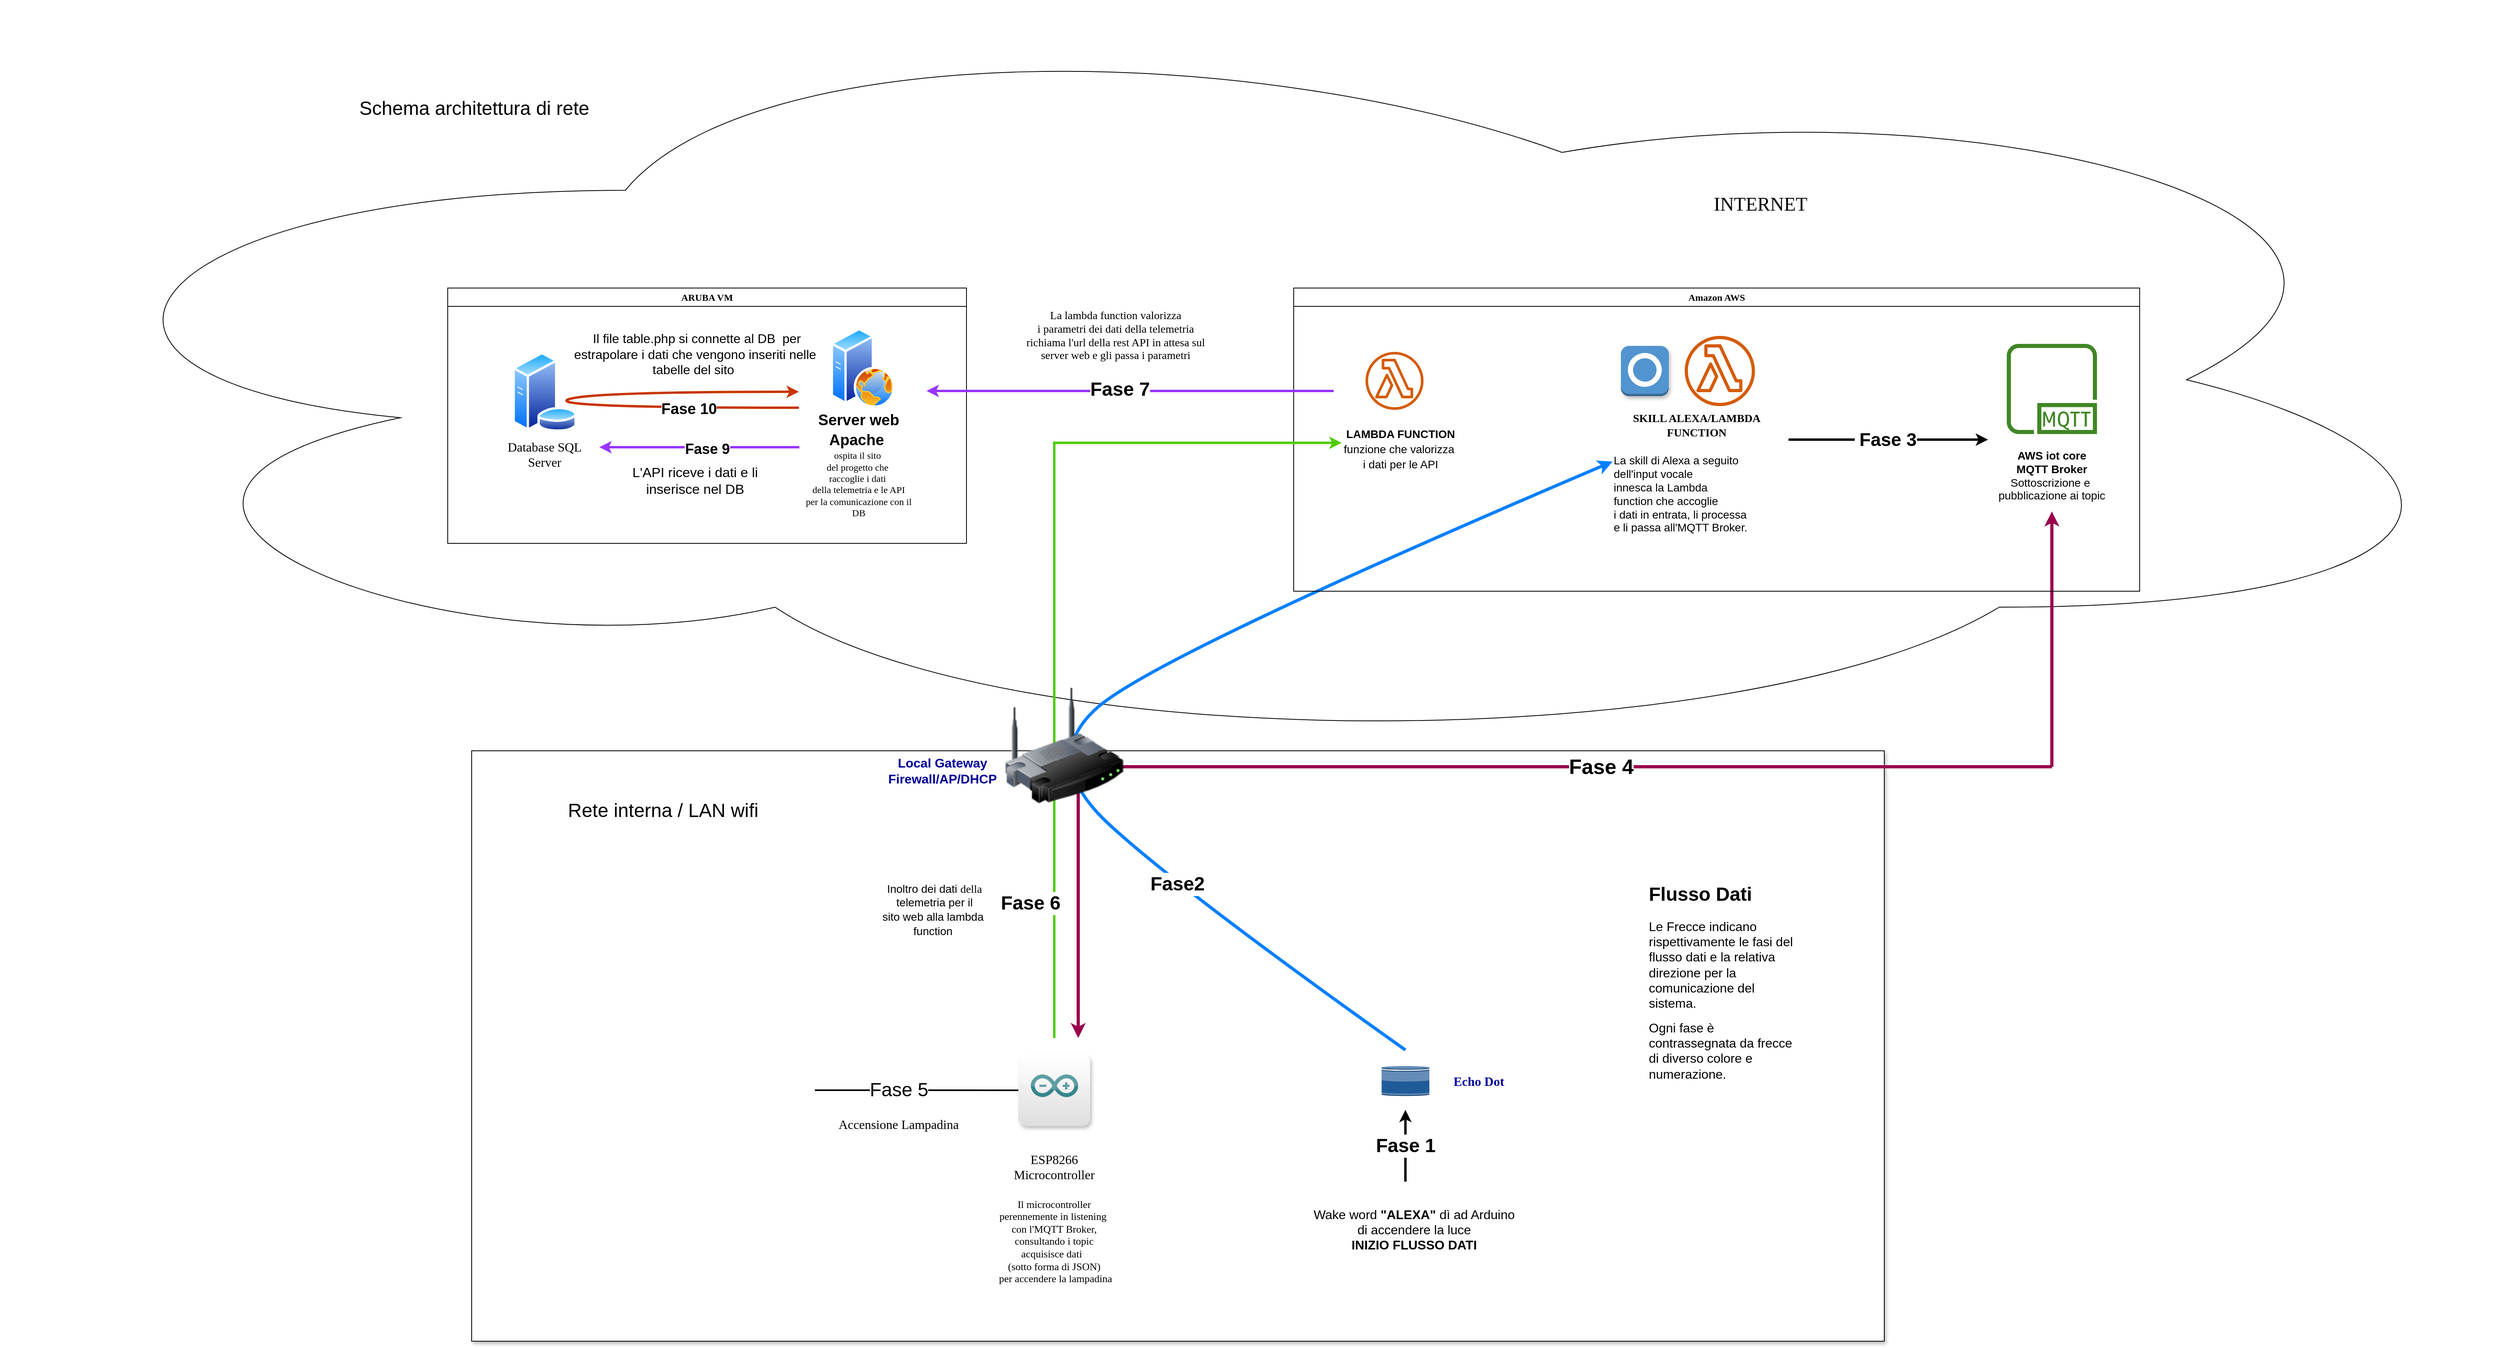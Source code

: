 <mxfile version="21.1.2" type="device">
  <diagram name="Pagina-1" id="lNyG0iZMY0uzDjgm9MJs">
    <mxGraphModel dx="5002" dy="2841" grid="1" gridSize="10" guides="1" tooltips="1" connect="1" arrows="1" fold="1" page="1" pageScale="1" pageWidth="827" pageHeight="1169" math="0" shadow="0">
      <root>
        <mxCell id="0" />
        <mxCell id="1" parent="0" />
        <mxCell id="HtFOZcORNgBp2hoZurv1-55" value="" style="ellipse;shape=cloud;whiteSpace=wrap;html=1;fontFamily=Verdana;" parent="1" vertex="1">
          <mxGeometry x="-1000" y="-360" width="3130" height="950" as="geometry" />
        </mxCell>
        <mxCell id="m7f5kQaSoGpUMyVqQ2y5-66" value="" style="rounded=0;whiteSpace=wrap;html=1;shadow=1;sketch=0;strokeWidth=1;fontSize=18;" parent="1" vertex="1">
          <mxGeometry x="-410" y="580" width="1770" height="740" as="geometry" />
        </mxCell>
        <mxCell id="mM42YZCOwHKFyKcgVUTa-10" value="" style="endArrow=classic;html=1;rounded=0;strokeColor=#99004D;strokeWidth=4;entryX=0.5;entryY=1;entryDx=0;entryDy=0;" parent="1" target="m7f5kQaSoGpUMyVqQ2y5-6" edge="1">
          <mxGeometry width="50" height="50" relative="1" as="geometry">
            <mxPoint x="1570" y="600" as="sourcePoint" />
            <mxPoint x="1640" y="480" as="targetPoint" />
          </mxGeometry>
        </mxCell>
        <mxCell id="mM42YZCOwHKFyKcgVUTa-11" value="" style="endArrow=none;html=1;rounded=0;strokeColor=#99004D;strokeWidth=4;" parent="1" edge="1">
          <mxGeometry width="50" height="50" relative="1" as="geometry">
            <mxPoint x="350" y="600" as="sourcePoint" />
            <mxPoint x="1570" y="600" as="targetPoint" />
          </mxGeometry>
        </mxCell>
        <mxCell id="mM42YZCOwHKFyKcgVUTa-15" value="&lt;font size=&quot;1&quot; style=&quot;&quot;&gt;&lt;b style=&quot;font-size: 26px;&quot;&gt;Fase 4&lt;/b&gt;&lt;/font&gt;" style="edgeLabel;html=1;align=center;verticalAlign=middle;resizable=0;points=[];" parent="mM42YZCOwHKFyKcgVUTa-11" vertex="1" connectable="0">
          <mxGeometry x="0.073" relative="1" as="geometry">
            <mxPoint as="offset" />
          </mxGeometry>
        </mxCell>
        <mxCell id="mM42YZCOwHKFyKcgVUTa-13" value="" style="endArrow=classic;html=1;rounded=0;strokeColor=#99004D;strokeWidth=4;" parent="1" edge="1">
          <mxGeometry width="50" height="50" relative="1" as="geometry">
            <mxPoint x="350" y="600" as="sourcePoint" />
            <mxPoint x="350" y="940" as="targetPoint" />
          </mxGeometry>
        </mxCell>
        <mxCell id="Spz0FUaXF8EfSYKeMBnP-3" value="" style="endArrow=classic;html=1;curved=1;strokeWidth=4;endSize=6;startSize=6;targetPerimeterSpacing=0;strokeColor=#007FFF;entryX=-0.002;entryY=0.375;entryDx=0;entryDy=0;entryPerimeter=0;" parent="1" target="4yUAu5zFGI80-g505zis-40" edge="1">
          <mxGeometry width="50" height="50" relative="1" as="geometry">
            <mxPoint x="760" y="955" as="sourcePoint" />
            <mxPoint x="660" y="270" as="targetPoint" />
            <Array as="points">
              <mxPoint x="477" y="754.02" />
              <mxPoint x="300" y="590" />
              <mxPoint x="450" y="460" />
            </Array>
          </mxGeometry>
        </mxCell>
        <mxCell id="m7f5kQaSoGpUMyVqQ2y5-19" value="&lt;b&gt;&lt;font style=&quot;font-size: 24px;&quot;&gt;Fase2&lt;/font&gt;&lt;/b&gt;" style="edgeLabel;html=1;align=center;verticalAlign=middle;resizable=0;points=[];fontSize=14;" parent="Spz0FUaXF8EfSYKeMBnP-3" vertex="1" connectable="0">
          <mxGeometry x="-0.496" y="-3" relative="1" as="geometry">
            <mxPoint as="offset" />
          </mxGeometry>
        </mxCell>
        <mxCell id="nqcas38NlcIq-hdDS8Ho-2" value="" style="outlineConnect=0;dashed=0;verticalLabelPosition=bottom;verticalAlign=top;align=left;html=1;shape=mxgraph.aws3.echo;fillColor=#205B99;gradientColor=none;" parent="1" vertex="1">
          <mxGeometry x="730" y="975.17" width="60" height="37.49" as="geometry" />
        </mxCell>
        <mxCell id="nqcas38NlcIq-hdDS8Ho-69" value="" style="endArrow=none;html=1;rounded=0;strokeColor=#000000;strokeWidth=2;fontFamily=Verdana;fontSize=16;jumpSize=14;" parent="1" source="_zHurpymJPWU05OiCDab-23" edge="1">
          <mxGeometry width="50" height="50" relative="1" as="geometry">
            <mxPoint x="182.502" y="1004.809" as="sourcePoint" />
            <mxPoint x="283.49" y="1005.44" as="targetPoint" />
          </mxGeometry>
        </mxCell>
        <mxCell id="m7f5kQaSoGpUMyVqQ2y5-45" value="Fase 5" style="edgeLabel;html=1;align=center;verticalAlign=middle;resizable=0;points=[];fontSize=24;" parent="nqcas38NlcIq-hdDS8Ho-69" vertex="1" connectable="0">
          <mxGeometry x="-0.206" y="1" relative="1" as="geometry">
            <mxPoint as="offset" />
          </mxGeometry>
        </mxCell>
        <mxCell id="nqcas38NlcIq-hdDS8Ho-75" value="" style="endArrow=classic;html=1;rounded=0;strokeColor=#000000;strokeWidth=3;fontFamily=Verdana;fontSize=16;jumpSize=19;fillColor=#6a00ff;" parent="1" edge="1">
          <mxGeometry width="50" height="50" relative="1" as="geometry">
            <mxPoint x="760" y="1120" as="sourcePoint" />
            <mxPoint x="760" y="1030" as="targetPoint" />
          </mxGeometry>
        </mxCell>
        <mxCell id="m7f5kQaSoGpUMyVqQ2y5-20" value="&lt;b&gt;&lt;font style=&quot;font-size: 24px;&quot;&gt;Fase 1&lt;/font&gt;&lt;/b&gt;" style="edgeLabel;html=1;align=center;verticalAlign=middle;resizable=0;points=[];fontSize=14;" parent="nqcas38NlcIq-hdDS8Ho-75" vertex="1" connectable="0">
          <mxGeometry x="-0.271" y="-2" relative="1" as="geometry">
            <mxPoint x="-2" y="-12" as="offset" />
          </mxGeometry>
        </mxCell>
        <mxCell id="sw7y_HFoDJOB996THsyk-18" value="&lt;font style=&quot;font-size: 24px;&quot;&gt;Schema architettura di rete&amp;nbsp;&amp;nbsp;&lt;/font&gt;" style="text;html=1;strokeColor=none;fillColor=none;align=center;verticalAlign=middle;whiteSpace=wrap;rounded=0;fontSize=18;" parent="1" vertex="1">
          <mxGeometry x="-580" y="-280" width="360" height="110" as="geometry" />
        </mxCell>
        <mxCell id="nqcas38NlcIq-hdDS8Ho-106" value="Database SQL&lt;br&gt;Server" style="aspect=fixed;perimeter=ellipsePerimeter;html=1;align=center;shadow=0;dashed=0;spacingTop=3;image;image=img/lib/active_directory/database_server.svg;strokeWidth=2;fontFamily=Verdana;fontSize=16;" parent="1" vertex="1">
          <mxGeometry x="-359.6" y="80" width="82" height="100" as="geometry" />
        </mxCell>
        <mxCell id="HtFOZcORNgBp2hoZurv1-12" value="" style="aspect=fixed;perimeter=ellipsePerimeter;html=1;align=center;shadow=0;dashed=0;spacingTop=3;image;image=img/lib/active_directory/web_server.svg;strokeWidth=2;fontFamily=Verdana;fontSize=16;" parent="1" vertex="1">
          <mxGeometry x="40" y="50" width="80" height="99.99" as="geometry" />
        </mxCell>
        <mxCell id="HtFOZcORNgBp2hoZurv1-32" value="" style="curved=1;endArrow=classic;html=1;rounded=0;strokeColor=#9933FF;strokeWidth=3;fontFamily=Verdana;fontSize=16;jumpSize=19;fillColor=#a0522d;exitX=0.004;exitY=0.354;exitDx=0;exitDy=0;exitPerimeter=0;" parent="1" source="m7f5kQaSoGpUMyVqQ2y5-56" edge="1">
          <mxGeometry width="50" height="50" relative="1" as="geometry">
            <mxPoint x="-10" y="199.5" as="sourcePoint" />
            <mxPoint x="-250" y="199.5" as="targetPoint" />
            <Array as="points">
              <mxPoint x="-114.33" y="199.5" />
            </Array>
          </mxGeometry>
        </mxCell>
        <mxCell id="m7f5kQaSoGpUMyVqQ2y5-60" value="&lt;b style=&quot;border-color: var(--border-color); background-color: rgb(251, 251, 251);&quot;&gt;&lt;font style=&quot;border-color: var(--border-color); font-size: 18px;&quot;&gt;Fase 9&lt;/font&gt;&lt;/b&gt;" style="edgeLabel;html=1;align=center;verticalAlign=middle;resizable=0;points=[];fontSize=14;" parent="HtFOZcORNgBp2hoZurv1-32" vertex="1" connectable="0">
          <mxGeometry x="0.083" y="1" relative="1" as="geometry">
            <mxPoint x="20" y="1" as="offset" />
          </mxGeometry>
        </mxCell>
        <mxCell id="HtFOZcORNgBp2hoZurv1-50" value="Amazon AWS" style="swimlane;whiteSpace=wrap;html=1;fontFamily=Verdana;" parent="1" vertex="1">
          <mxGeometry x="620" width="1060" height="380" as="geometry" />
        </mxCell>
        <mxCell id="4yUAu5zFGI80-g505zis-4" value="\" style="endArrow=classic;html=1;rounded=0;strokeColor=#000000;strokeWidth=3;fontFamily=Verdana;fontSize=16;jumpSize=19;fillColor=#60a917;" parent="HtFOZcORNgBp2hoZurv1-50" edge="1">
          <mxGeometry width="50" height="50" relative="1" as="geometry">
            <mxPoint x="620" y="190" as="sourcePoint" />
            <mxPoint x="870" y="190" as="targetPoint" />
            <Array as="points" />
          </mxGeometry>
        </mxCell>
        <mxCell id="m7f5kQaSoGpUMyVqQ2y5-21" value="&lt;b&gt;&lt;font style=&quot;font-size: 23px;&quot;&gt;&amp;nbsp;Fase 3&lt;/font&gt;&lt;/b&gt;" style="edgeLabel;html=1;align=center;verticalAlign=middle;resizable=0;points=[];fontSize=16;" parent="4yUAu5zFGI80-g505zis-4" vertex="1" connectable="0">
          <mxGeometry x="-0.164" y="-1" relative="1" as="geometry">
            <mxPoint x="16" y="-1" as="offset" />
          </mxGeometry>
        </mxCell>
        <mxCell id="4yUAu5zFGI80-g505zis-40" value="&lt;div style=&quot;font-size: 14px;&quot;&gt;&lt;b style=&quot;background-color: initial; border-color: var(--border-color); font-family: Verdana;&quot;&gt;&lt;font style=&quot;font-size: 14px;&quot;&gt;SKILL ALEXA/LAMBDA FUNCTION&lt;/font&gt;&lt;/b&gt;&lt;/div&gt;&lt;div style=&quot;font-size: 14px;&quot;&gt;&lt;b style=&quot;background-color: initial; border-color: var(--border-color); font-family: Verdana;&quot;&gt;&lt;font style=&quot;font-size: 14px;&quot;&gt;&lt;br&gt;&lt;/font&gt;&lt;/b&gt;&lt;/div&gt;&lt;font style=&quot;font-size: 14px;&quot;&gt;&lt;div style=&quot;text-align: left;&quot;&gt;&lt;span style=&quot;background-color: initial;&quot;&gt;La skill di Alexa a seguito&lt;/span&gt;&lt;/div&gt;&lt;div style=&quot;text-align: left;&quot;&gt;&lt;span style=&quot;background-color: initial;&quot;&gt;dell&#39;input vocale&lt;/span&gt;&lt;/div&gt;&lt;div style=&quot;text-align: left;&quot;&gt;&lt;span style=&quot;background-color: initial;&quot;&gt;innesca la Lambda&lt;/span&gt;&lt;/div&gt;&lt;div style=&quot;text-align: left;&quot;&gt;&lt;span style=&quot;background-color: initial;&quot;&gt;function che accoglie&amp;nbsp;&lt;/span&gt;&lt;/div&gt;&lt;/font&gt;&lt;div style=&quot;text-align: left; border-color: var(--border-color); font-size: 14px;&quot;&gt;&lt;span style=&quot;border-color: var(--border-color); background-color: initial;&quot;&gt;&lt;font style=&quot;font-size: 14px;&quot;&gt;&lt;font style=&quot;font-size: 14px;&quot;&gt;i dati in entrata, li processa&amp;nbsp;&lt;/font&gt;&lt;/font&gt;&lt;/span&gt;&lt;/div&gt;&lt;div style=&quot;text-align: left; border-color: var(--border-color); font-size: 14px;&quot;&gt;&lt;span style=&quot;background-color: initial;&quot;&gt;e li passa all&#39;MQTT Broker.&lt;/span&gt;&lt;/div&gt;&lt;div style=&quot;text-align: left; border-color: var(--border-color); font-size: 14px;&quot;&gt;&lt;br&gt;&lt;/div&gt;" style="text;html=1;strokeColor=none;fillColor=none;align=center;verticalAlign=middle;whiteSpace=wrap;rounded=0;fontSize=12;" parent="HtFOZcORNgBp2hoZurv1-50" vertex="1">
          <mxGeometry x="400" y="150" width="210" height="180" as="geometry" />
        </mxCell>
        <mxCell id="m7f5kQaSoGpUMyVqQ2y5-17" value="" style="group" parent="HtFOZcORNgBp2hoZurv1-50" vertex="1" connectable="0">
          <mxGeometry x="870" y="70" width="160" height="232" as="geometry" />
        </mxCell>
        <mxCell id="m7f5kQaSoGpUMyVqQ2y5-5" value="" style="sketch=0;outlineConnect=0;fontColor=#232F3E;gradientColor=none;fillColor=#3F8624;strokeColor=none;dashed=0;verticalLabelPosition=bottom;verticalAlign=top;align=center;html=1;fontSize=12;fontStyle=0;aspect=fixed;pointerEvents=1;shape=mxgraph.aws4.mqtt_protocol;" parent="m7f5kQaSoGpUMyVqQ2y5-17" vertex="1">
          <mxGeometry x="23.5" width="113" height="113" as="geometry" />
        </mxCell>
        <mxCell id="m7f5kQaSoGpUMyVqQ2y5-6" value="&lt;font style=&quot;font-size: 14px;&quot;&gt;&lt;b style=&quot;&quot;&gt;&lt;br&gt;&lt;br&gt;&lt;br&gt;AWS iot core&lt;/b&gt;&lt;br&gt;&lt;font style=&quot;font-size: 14px;&quot;&gt;&lt;b&gt;MQTT Broker&lt;br&gt;&lt;/b&gt;Sottoscrizione e&amp;nbsp;&lt;br&gt;pubblicazione ai topic&lt;br&gt;&lt;br&gt;&lt;br&gt;&lt;br&gt;&lt;/font&gt;&lt;/font&gt;" style="text;html=1;strokeColor=none;fillColor=none;align=center;verticalAlign=middle;whiteSpace=wrap;rounded=0;" parent="m7f5kQaSoGpUMyVqQ2y5-17" vertex="1">
          <mxGeometry y="120" width="160" height="90" as="geometry" />
        </mxCell>
        <mxCell id="m7f5kQaSoGpUMyVqQ2y5-34" value="" style="group" parent="HtFOZcORNgBp2hoZurv1-50" vertex="1" connectable="0">
          <mxGeometry x="61" y="80" width="146" height="190" as="geometry" />
        </mxCell>
        <mxCell id="m7f5kQaSoGpUMyVqQ2y5-31" value="" style="sketch=0;outlineConnect=0;fontColor=#232F3E;gradientColor=none;fillColor=#D45B07;strokeColor=none;dashed=0;verticalLabelPosition=bottom;verticalAlign=top;align=center;html=1;fontSize=12;fontStyle=0;aspect=fixed;pointerEvents=1;shape=mxgraph.aws4.lambda_function;" parent="m7f5kQaSoGpUMyVqQ2y5-34" vertex="1">
          <mxGeometry x="29" width="72.696" height="72.696" as="geometry" />
        </mxCell>
        <mxCell id="m7f5kQaSoGpUMyVqQ2y5-33" value="&lt;font style=&quot;font-size: 14px;&quot;&gt;&lt;b&gt;LAMBDA FUNCTION&lt;/b&gt;&lt;br&gt;funzione che valorizza&amp;nbsp;&lt;br&gt;i dati per le API&lt;br&gt;&lt;/font&gt;" style="text;html=1;strokeColor=none;fillColor=none;align=center;verticalAlign=middle;whiteSpace=wrap;rounded=0;fontSize=16;" parent="m7f5kQaSoGpUMyVqQ2y5-34" vertex="1">
          <mxGeometry y="82.61" width="146" height="77.39" as="geometry" />
        </mxCell>
        <mxCell id="m7f5kQaSoGpUMyVqQ2y5-38" value="" style="group" parent="HtFOZcORNgBp2hoZurv1-50" vertex="1" connectable="0">
          <mxGeometry x="410" y="60" width="168" height="88" as="geometry" />
        </mxCell>
        <mxCell id="m7f5kQaSoGpUMyVqQ2y5-30" value="" style="sketch=0;outlineConnect=0;fontColor=#232F3E;gradientColor=none;fillColor=#D45B07;strokeColor=none;dashed=0;verticalLabelPosition=bottom;verticalAlign=top;align=center;html=1;fontSize=12;fontStyle=0;aspect=fixed;pointerEvents=1;shape=mxgraph.aws4.lambda_function;" parent="m7f5kQaSoGpUMyVqQ2y5-38" vertex="1">
          <mxGeometry x="80" width="88" height="88" as="geometry" />
        </mxCell>
        <mxCell id="m7f5kQaSoGpUMyVqQ2y5-37" value="" style="outlineConnect=0;dashed=0;verticalLabelPosition=bottom;verticalAlign=top;align=center;html=1;shape=mxgraph.aws3.alexa_skill;fillColor=#5294CF;gradientColor=none;shadow=1;sketch=0;strokeWidth=1;fontSize=23;" parent="m7f5kQaSoGpUMyVqQ2y5-38" vertex="1">
          <mxGeometry y="12.5" width="60" height="63" as="geometry" />
        </mxCell>
        <mxCell id="HtFOZcORNgBp2hoZurv1-54" value="ARUBA VM" style="swimlane;whiteSpace=wrap;html=1;fontFamily=Verdana;" parent="1" vertex="1">
          <mxGeometry x="-440" width="650" height="320" as="geometry" />
        </mxCell>
        <mxCell id="HtFOZcORNgBp2hoZurv1-37" value="&lt;font style=&quot;font-size: 16px;&quot;&gt;&lt;br&gt;&amp;nbsp;Il file table.php si connette al DB&amp;nbsp; per estrapolare i dati che vengono inseriti nelle&lt;br style=&quot;border-color: var(--border-color);&quot;&gt;tabelle del sito&amp;nbsp;&lt;br&gt;&lt;/font&gt;" style="text;html=1;strokeColor=none;fillColor=none;align=center;verticalAlign=middle;whiteSpace=wrap;rounded=0;" parent="HtFOZcORNgBp2hoZurv1-54" vertex="1">
          <mxGeometry x="150" y="40" width="320" height="65" as="geometry" />
        </mxCell>
        <mxCell id="m7f5kQaSoGpUMyVqQ2y5-56" value="&lt;font style=&quot;font-size: 19px;&quot;&gt;&lt;b&gt;Server web&lt;br style=&quot;&quot;&gt;Apache&amp;nbsp;&lt;/b&gt;&lt;/font&gt;&lt;br style=&quot;border-color: var(--border-color); font-family: Verdana; font-size: 16px;&quot;&gt;&lt;div style=&quot;border-color: var(--border-color); font-family: Verdana; font-size: 12px;&quot;&gt;&lt;span style=&quot;border-color: var(--border-color); background-color: initial;&quot;&gt;&lt;font style=&quot;font-size: 12px;&quot;&gt;ospita il sito&amp;nbsp;&lt;/font&gt;&lt;/span&gt;&lt;/div&gt;&lt;font style=&quot;border-color: var(--border-color); font-family: Verdana; font-size: 12px;&quot;&gt;&lt;div style=&quot;border-color: var(--border-color);&quot;&gt;&lt;span style=&quot;border-color: var(--border-color); background-color: initial;&quot;&gt;del progetto che&amp;nbsp;&lt;/span&gt;&lt;/div&gt;&lt;font style=&quot;border-color: var(--border-color); font-size: 12px;&quot;&gt;&lt;div style=&quot;border-color: var(--border-color);&quot;&gt;&lt;span style=&quot;border-color: var(--border-color); background-color: initial;&quot;&gt;raccoglie i dati&amp;nbsp;&lt;/span&gt;&lt;/div&gt;&lt;div style=&quot;border-color: var(--border-color);&quot;&gt;&lt;span style=&quot;border-color: var(--border-color); background-color: initial;&quot;&gt;della telemetria e le API&lt;/span&gt;&lt;/div&gt;&lt;/font&gt;&lt;div style=&quot;border-color: var(--border-color);&quot;&gt;&lt;span style=&quot;border-color: var(--border-color); background-color: initial;&quot;&gt;per la comunicazione con il DB&lt;/span&gt;&lt;/div&gt;&lt;/font&gt;" style="text;html=1;strokeColor=none;fillColor=none;align=center;verticalAlign=middle;whiteSpace=wrap;rounded=0;fontSize=21;" parent="HtFOZcORNgBp2hoZurv1-54" vertex="1">
          <mxGeometry x="440" y="150" width="150" height="140" as="geometry" />
        </mxCell>
        <mxCell id="gAR5s_8GSJn8ShbOXLdq-33" value="&lt;font style=&quot;&quot;&gt;&lt;br&gt;&lt;font style=&quot;font-size: 17px;&quot;&gt;L&#39;API riceve i dati e li inserisce nel DB&lt;/font&gt;&lt;br&gt;&lt;/font&gt;" style="text;html=1;strokeColor=none;fillColor=none;align=center;verticalAlign=middle;whiteSpace=wrap;rounded=0;" parent="HtFOZcORNgBp2hoZurv1-54" vertex="1">
          <mxGeometry x="197" y="210" width="226" height="50" as="geometry" />
        </mxCell>
        <mxCell id="HtFOZcORNgBp2hoZurv1-58" value="&lt;font style=&quot;font-size: 24px;&quot;&gt;INTERNET&lt;/font&gt;" style="text;html=1;strokeColor=none;fillColor=none;align=center;verticalAlign=middle;whiteSpace=wrap;rounded=0;fontFamily=Verdana;" parent="1" vertex="1">
          <mxGeometry x="1120.0" y="-120" width="170" height="30" as="geometry" />
        </mxCell>
        <mxCell id="_zHurpymJPWU05OiCDab-23" value="" style="shape=image;html=1;verticalAlign=top;verticalLabelPosition=bottom;labelBackgroundColor=#ffffff;imageAspect=0;aspect=fixed;image=https://cdn1.iconfinder.com/data/icons/iconoir-vol-3/24/light-bulb-on-128.png;fontSize=16;fontColor=#000099;rotation=-90;" parent="1" vertex="1">
          <mxGeometry x="-50.0" y="970.4" width="70" height="70" as="geometry" />
        </mxCell>
        <mxCell id="_zHurpymJPWU05OiCDab-33" value="&lt;div style=&quot;&quot;&gt;&lt;span style=&quot;font-family: Helvetica; background-color: initial;&quot;&gt;Wake word &lt;/span&gt;&lt;b style=&quot;font-family: Helvetica; background-color: initial;&quot;&gt;&quot;ALEXA&quot;&lt;/b&gt;&lt;span style=&quot;font-family: Helvetica; background-color: initial;&quot;&gt; dì ad Arduino di accendere la luce&lt;/span&gt;&lt;br&gt;&lt;/div&gt;&lt;div style=&quot;&quot;&gt;&lt;b&gt;&lt;font face=&quot;Helvetica&quot;&gt;INIZIO FLUSSO DATI&lt;/font&gt;&lt;/b&gt;&lt;/div&gt;" style="text;html=1;strokeColor=none;fillColor=none;align=center;verticalAlign=middle;whiteSpace=wrap;rounded=0;fontSize=16;fontFamily=Verdana;" parent="1" vertex="1">
          <mxGeometry x="640" y="1130.0" width="262.4" height="100" as="geometry" />
        </mxCell>
        <mxCell id="_zHurpymJPWU05OiCDab-43" value="&lt;div style=&quot;&quot;&gt;&lt;b&gt;&lt;font color=&quot;#000099&quot;&gt;Echo Dot&lt;/font&gt;&lt;/b&gt;&lt;/div&gt;" style="text;html=1;strokeColor=none;fillColor=none;align=center;verticalAlign=middle;whiteSpace=wrap;rounded=0;fontSize=16;fontFamily=Verdana;" parent="1" vertex="1">
          <mxGeometry x="802.4" y="978.92" width="100" height="30" as="geometry" />
        </mxCell>
        <mxCell id="_zHurpymJPWU05OiCDab-48" value="&lt;div style=&quot;&quot;&gt;&lt;br&gt;&lt;/div&gt;&lt;div style=&quot;font-size: 14px;&quot;&gt;&lt;font style=&quot;font-size: 14px;&quot; face=&quot;Helvetica&quot;&gt;Inoltro dei dati&amp;nbsp;&lt;/font&gt;della&lt;/div&gt;&lt;div style=&quot;font-size: 14px;&quot;&gt;&lt;span style=&quot;font-family: Helvetica; background-color: initial;&quot;&gt;telemetria&lt;/span&gt;&lt;font style=&quot;font-size: 14px;&quot; face=&quot;Helvetica&quot;&gt;&amp;nbsp;per il&lt;/font&gt;&lt;/div&gt;&lt;div style=&quot;font-size: 14px;&quot;&gt;&lt;font style=&quot;font-size: 14px;&quot; face=&quot;Helvetica&quot;&gt;sito web&amp;nbsp;&lt;/font&gt;&lt;span style=&quot;font-family: Helvetica; background-color: initial;&quot;&gt;alla lambda&amp;nbsp;&lt;/span&gt;&lt;/div&gt;&lt;div style=&quot;font-size: 14px;&quot;&gt;&lt;font style=&quot;font-size: 14px;&quot; face=&quot;Helvetica&quot;&gt;function&amp;nbsp;&lt;/font&gt;&lt;/div&gt;" style="text;html=1;strokeColor=none;fillColor=none;align=center;verticalAlign=middle;whiteSpace=wrap;rounded=0;fontSize=16;fontFamily=Verdana;" parent="1" vertex="1">
          <mxGeometry x="70" y="720" width="200" height="100" as="geometry" />
        </mxCell>
        <mxCell id="_zHurpymJPWU05OiCDab-51" value="&lt;font style=&quot;font-size: 24px;&quot;&gt;Rete interna / LAN wifi&lt;/font&gt;" style="text;html=1;strokeColor=none;fillColor=none;align=center;verticalAlign=middle;whiteSpace=wrap;rounded=0;fontSize=18;" parent="1" vertex="1">
          <mxGeometry x="-350" y="600" width="360" height="110" as="geometry" />
        </mxCell>
        <mxCell id="4yUAu5zFGI80-g505zis-14" value="&lt;div style=&quot;&quot;&gt;Accensione Lampadina&lt;/div&gt;" style="text;html=1;strokeColor=none;fillColor=none;align=center;verticalAlign=middle;whiteSpace=wrap;rounded=0;fontSize=16;fontFamily=Verdana;" parent="1" vertex="1">
          <mxGeometry x="40" y="1012.66" width="170" height="70.7" as="geometry" />
        </mxCell>
        <mxCell id="m7f5kQaSoGpUMyVqQ2y5-47" style="edgeStyle=orthogonalEdgeStyle;rounded=0;orthogonalLoop=1;jettySize=auto;html=1;strokeColor=#4ECC00;strokeWidth=3;fontSize=24;" parent="1" edge="1">
          <mxGeometry relative="1" as="geometry">
            <mxPoint x="680" y="194" as="targetPoint" />
            <mxPoint x="320" y="940" as="sourcePoint" />
            <Array as="points">
              <mxPoint x="320" y="193.6" />
            </Array>
          </mxGeometry>
        </mxCell>
        <mxCell id="m7f5kQaSoGpUMyVqQ2y5-48" value="&lt;b&gt;Fase 6&lt;/b&gt;" style="edgeLabel;html=1;align=center;verticalAlign=middle;resizable=0;points=[];fontSize=24;" parent="m7f5kQaSoGpUMyVqQ2y5-47" vertex="1" connectable="0">
          <mxGeometry x="-0.706" y="-1" relative="1" as="geometry">
            <mxPoint x="-31" y="-7" as="offset" />
          </mxGeometry>
        </mxCell>
        <mxCell id="_zHurpymJPWU05OiCDab-18" value="&lt;font color=&quot;#000099&quot;&gt;&lt;br&gt;&lt;/font&gt;" style="image;html=1;image=img/lib/clip_art/networking/Wireless_Router_128x128.png;fontSize=16;textOpacity=90;" parent="1" vertex="1">
          <mxGeometry x="190" y="501.1" width="285" height="145" as="geometry" />
        </mxCell>
        <mxCell id="4yUAu5zFGI80-g505zis-34" value="&lt;b style=&quot;border-color: var(--border-color); color: rgb(0, 0, 153); font-size: 16px; background-color: rgb(255, 255, 255);&quot;&gt;Local Gateway&lt;br style=&quot;border-color: var(--border-color);&quot;&gt;Firewall/AP/DHCP&lt;/b&gt;" style="text;html=1;strokeColor=none;fillColor=none;align=center;verticalAlign=middle;whiteSpace=wrap;rounded=0;fontSize=12;" parent="1" vertex="1">
          <mxGeometry x="100" y="580" width="160" height="50" as="geometry" />
        </mxCell>
        <mxCell id="4yUAu5zFGI80-g505zis-55" value="" style="endArrow=none;html=1;rounded=0;strokeColor=#B20000;strokeWidth=3;fontSize=12;fillColor=#e51400;" parent="1" edge="1">
          <mxGeometry width="50" height="50" relative="1" as="geometry">
            <mxPoint x="340" y="950" as="sourcePoint" />
            <mxPoint x="340.085" y="949.7" as="targetPoint" />
          </mxGeometry>
        </mxCell>
        <mxCell id="m7f5kQaSoGpUMyVqQ2y5-4" value="" style="outlineConnect=0;html=1;align=center;labelPosition=center;verticalLabelPosition=bottom;verticalAlign=top;shape=mxgraph.webicons.arduino;gradientColor=#DFDEDE;shadow=1;strokeWidth=1;" parent="1" vertex="1">
          <mxGeometry x="275" y="960" width="90" height="90.4" as="geometry" />
        </mxCell>
        <mxCell id="m7f5kQaSoGpUMyVqQ2y5-10" value="&lt;div style=&quot;&quot;&gt;ESP8266&lt;/div&gt;&lt;div style=&quot;&quot;&gt;Microcontroller&lt;/div&gt;&lt;div style=&quot;&quot;&gt;&lt;br&gt;&lt;/div&gt;&lt;div style=&quot;font-size: 13px;&quot;&gt;&lt;div style=&quot;border-color: var(--border-color);&quot;&gt;&lt;font style=&quot;font-size: 13px;&quot;&gt;&lt;span style=&quot;background-color: initial;&quot;&gt;Il microcontroller&lt;/span&gt;&lt;/font&gt;&lt;/div&gt;&lt;div style=&quot;border-color: var(--border-color);&quot;&gt;&lt;font style=&quot;font-size: 13px;&quot;&gt;perennemente in listening&amp;nbsp;&lt;/font&gt;&lt;/div&gt;&lt;div style=&quot;border-color: var(--border-color);&quot;&gt;con l&#39;MQTT Broker,&lt;/div&gt;&lt;div style=&quot;border-color: var(--border-color);&quot;&gt;consultando i topic&lt;/div&gt;&lt;div style=&quot;border-color: var(--border-color);&quot;&gt;acquisisce dati&amp;nbsp;&lt;span style=&quot;background-color: initial;&quot;&gt;&amp;nbsp;&lt;/span&gt;&lt;/div&gt;&lt;div style=&quot;border-color: var(--border-color);&quot;&gt;&lt;font style=&quot;font-size: 13px;&quot;&gt;(sotto forma di JSON)&lt;span style=&quot;border-color: var(--border-color); background-color: initial;&quot;&gt;&lt;br style=&quot;border-color: var(--border-color);&quot;&gt;&lt;/span&gt;&lt;/font&gt;&lt;/div&gt;&lt;div style=&quot;border-color: var(--border-color);&quot;&gt;&lt;font style=&quot;font-size: 13px;&quot;&gt;&lt;span style=&quot;border-color: var(--border-color); background-color: initial;&quot;&gt;&amp;nbsp;per accendere la lampadina&lt;/span&gt;&lt;/font&gt;&lt;/div&gt;&lt;/div&gt;" style="text;html=1;strokeColor=none;fillColor=none;align=center;verticalAlign=middle;whiteSpace=wrap;rounded=0;fontSize=16;fontFamily=Verdana;" parent="1" vertex="1">
          <mxGeometry x="220" y="1050.17" width="200" height="230.7" as="geometry" />
        </mxCell>
        <mxCell id="_zHurpymJPWU05OiCDab-3" value="&lt;h1&gt;Flusso Dati&lt;/h1&gt;&lt;p&gt;&lt;font style=&quot;font-size: 16px;&quot;&gt;Le Frecce indicano rispettivamente le fasi del flusso dati e la relativa direzione per la comunicazione del sistema.&lt;/font&gt;&lt;/p&gt;&lt;p&gt;&lt;font size=&quot;3&quot;&gt;Ogni fase è contrassegnata da frecce di diverso colore e numerazione.&lt;/font&gt;&lt;/p&gt;" style="text;html=1;strokeColor=none;fillColor=none;spacing=5;spacingTop=-20;whiteSpace=wrap;overflow=hidden;rounded=0;" parent="1" vertex="1">
          <mxGeometry x="1060" y="740" width="190" height="270" as="geometry" />
        </mxCell>
        <mxCell id="m7f5kQaSoGpUMyVqQ2y5-49" style="edgeStyle=orthogonalEdgeStyle;rounded=0;orthogonalLoop=1;jettySize=auto;html=1;exitX=0.5;exitY=1;exitDx=0;exitDy=0;strokeColor=#00D100;strokeWidth=3;fontSize=14;" parent="1" source="_zHurpymJPWU05OiCDab-48" target="_zHurpymJPWU05OiCDab-48" edge="1">
          <mxGeometry relative="1" as="geometry" />
        </mxCell>
        <mxCell id="m7f5kQaSoGpUMyVqQ2y5-50" value="" style="curved=1;endArrow=classic;html=1;rounded=0;strokeColor=#9933FF;strokeWidth=3;fontFamily=Verdana;fontSize=16;jumpSize=19;fillColor=#a0522d;" parent="1" edge="1">
          <mxGeometry width="50" height="50" relative="1" as="geometry">
            <mxPoint x="670" y="129" as="sourcePoint" />
            <mxPoint x="160" y="129" as="targetPoint" />
            <Array as="points">
              <mxPoint x="465.67" y="129.75" />
            </Array>
          </mxGeometry>
        </mxCell>
        <mxCell id="m7f5kQaSoGpUMyVqQ2y5-51" value="&lt;font style=&quot;font-size: 24px;&quot;&gt;&lt;b&gt;Fase 7&lt;/b&gt;&lt;/font&gt;" style="edgeLabel;html=1;align=center;verticalAlign=middle;resizable=0;points=[];fontSize=14;" parent="m7f5kQaSoGpUMyVqQ2y5-50" vertex="1" connectable="0">
          <mxGeometry x="0.149" relative="1" as="geometry">
            <mxPoint x="25" y="-3" as="offset" />
          </mxGeometry>
        </mxCell>
        <mxCell id="m7f5kQaSoGpUMyVqQ2y5-52" value="&lt;div style=&quot;font-size: 14px;&quot;&gt;&lt;font style=&quot;font-size: 14px;&quot;&gt;La lambda function&amp;nbsp;&lt;/font&gt;valorizza i&amp;nbsp;&lt;span style=&quot;background-color: initial;&quot;&gt;parametri&lt;/span&gt;&lt;span style=&quot;background-color: initial;&quot;&gt;&amp;nbsp;dei dati della telemetria&lt;/span&gt;&lt;/div&gt;&lt;div style=&quot;font-size: 14px;&quot;&gt;&lt;font style=&quot;font-size: 14px;&quot;&gt;richiama l&#39;url della rest API in attesa sul server web e gli passa i parametri&lt;/font&gt;&lt;/div&gt;" style="text;html=1;strokeColor=none;fillColor=none;align=center;verticalAlign=middle;whiteSpace=wrap;rounded=0;fontSize=16;fontFamily=Verdana;" parent="1" vertex="1">
          <mxGeometry x="280" y="10" width="234" height="100" as="geometry" />
        </mxCell>
        <mxCell id="m7f5kQaSoGpUMyVqQ2y5-65" value="" style="curved=1;endArrow=classic;html=1;rounded=0;strokeColor=#C73500;strokeWidth=3;fontSize=18;exitX=0;exitY=0;exitDx=0;exitDy=0;fillColor=#fa6800;" parent="1" source="m7f5kQaSoGpUMyVqQ2y5-56" edge="1">
          <mxGeometry width="50" height="50" relative="1" as="geometry">
            <mxPoint x="300" y="-60" as="sourcePoint" />
            <mxPoint y="130" as="targetPoint" />
            <Array as="points">
              <mxPoint x="-310" y="150" />
              <mxPoint x="-270" y="130" />
            </Array>
          </mxGeometry>
        </mxCell>
        <mxCell id="mM42YZCOwHKFyKcgVUTa-17" value="&lt;b&gt;&lt;font style=&quot;font-size: 19px;&quot;&gt;Fase 10&lt;/font&gt;&lt;/b&gt;" style="edgeLabel;html=1;align=center;verticalAlign=middle;resizable=0;points=[];fontSize=26;" parent="m7f5kQaSoGpUMyVqQ2y5-65" vertex="1" connectable="0">
          <mxGeometry x="-0.557" y="-1" relative="1" as="geometry">
            <mxPoint as="offset" />
          </mxGeometry>
        </mxCell>
      </root>
    </mxGraphModel>
  </diagram>
</mxfile>
